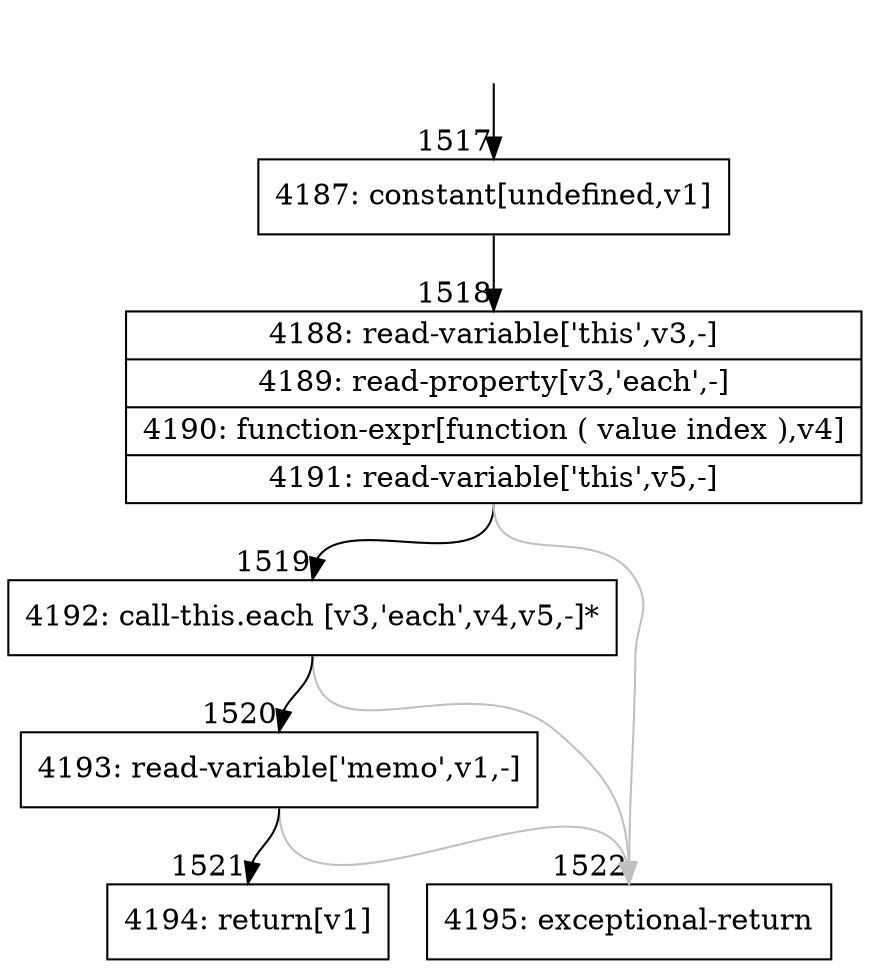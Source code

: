 digraph {
rankdir="TD"
BB_entry130[shape=none,label=""];
BB_entry130 -> BB1517 [tailport=s, headport=n, headlabel="    1517"]
BB1517 [shape=record label="{4187: constant[undefined,v1]}" ] 
BB1517 -> BB1518 [tailport=s, headport=n, headlabel="      1518"]
BB1518 [shape=record label="{4188: read-variable['this',v3,-]|4189: read-property[v3,'each',-]|4190: function-expr[function ( value index ),v4]|4191: read-variable['this',v5,-]}" ] 
BB1518 -> BB1519 [tailport=s, headport=n, headlabel="      1519"]
BB1518 -> BB1522 [tailport=s, headport=n, color=gray, headlabel="      1522"]
BB1519 [shape=record label="{4192: call-this.each [v3,'each',v4,v5,-]*}" ] 
BB1519 -> BB1520 [tailport=s, headport=n, headlabel="      1520"]
BB1519 -> BB1522 [tailport=s, headport=n, color=gray]
BB1520 [shape=record label="{4193: read-variable['memo',v1,-]}" ] 
BB1520 -> BB1521 [tailport=s, headport=n, headlabel="      1521"]
BB1520 -> BB1522 [tailport=s, headport=n, color=gray]
BB1521 [shape=record label="{4194: return[v1]}" ] 
BB1522 [shape=record label="{4195: exceptional-return}" ] 
//#$~ 963
}
